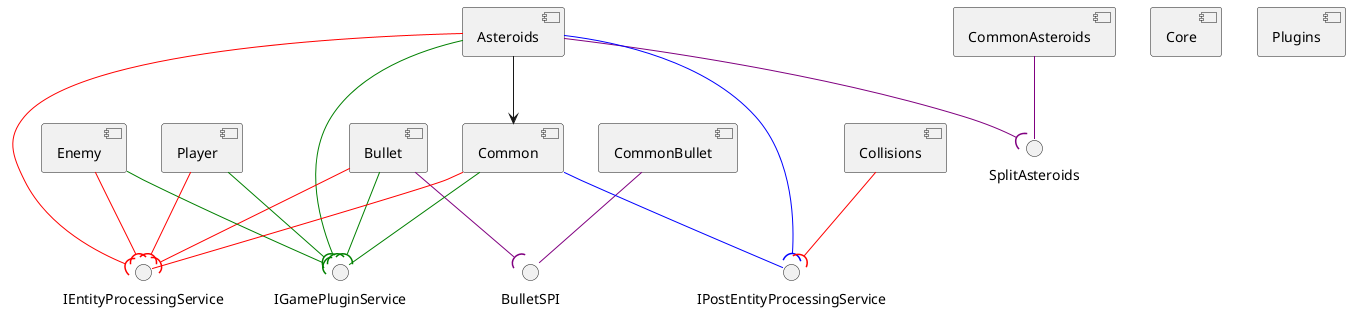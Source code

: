 @startuml
'https://plantuml.com/component-diagram

[Asteroids]
[Asteroids] --> [Common]
[Asteroids] -[#purple]-( SplitAsteroids
[Asteroids] -[#green]-( IGamePluginService
[Asteroids] -[#red]-( IEntityProcessingService
[Asteroids] -[#blue]-( IPostEntityProcessingService

[Bullet]
[Bullet] -[#purple]-( BulletSPI
[Bullet] -[#green]-( IGamePluginService
[Bullet] -[#red]-( IEntityProcessingService

[Enemy]
[Enemy] -[#green]-( IGamePluginService
[Enemy] -[#red]-( IEntityProcessingService

[Player]
[Player] -[#green]-( IGamePluginService
[Player] -[#red]-( IEntityProcessingService


[CommonAsteroids] -[#purple]- SplitAsteroids


[CommonBullet] -[#purple]- BulletSPI

[Common] -[#green]- IGamePluginService
[Common] -[#blue]- IPostEntityProcessingService
[Common] -[#red]- IEntityProcessingService

[Collisions]
[Collisions] -[#red]-( IPostEntityProcessingService

[Core]

[Plugins]

@enduml